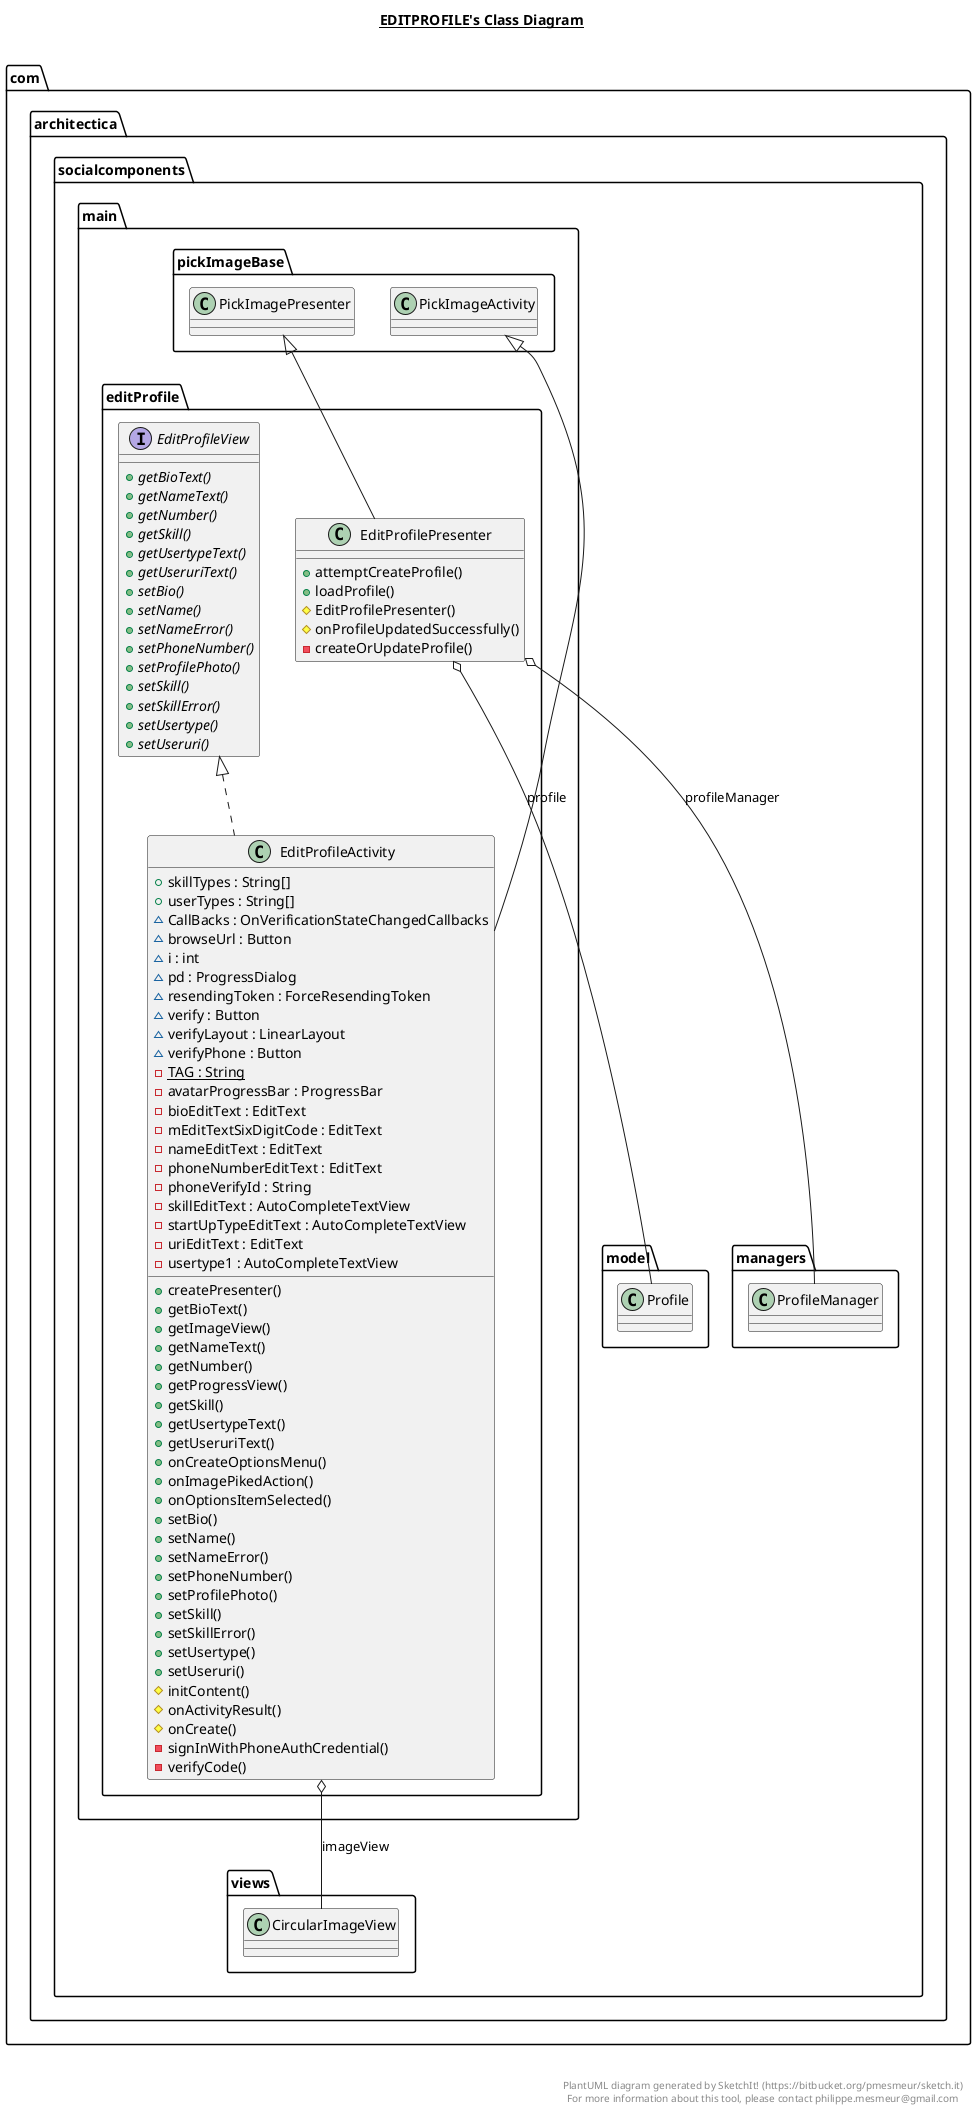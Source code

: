 @startuml

title __EDITPROFILE's Class Diagram__\n

  namespace com.architectica.socialcomponents {
    namespace main.editProfile {
      class com.architectica.socialcomponents.main.editProfile.EditProfileActivity {
          + skillTypes : String[]
          + userTypes : String[]
          ~ CallBacks : OnVerificationStateChangedCallbacks
          ~ browseUrl : Button
          ~ i : int
          ~ pd : ProgressDialog
          ~ resendingToken : ForceResendingToken
          ~ verify : Button
          ~ verifyLayout : LinearLayout
          ~ verifyPhone : Button
          {static} - TAG : String
          - avatarProgressBar : ProgressBar
          - bioEditText : EditText
          - mEditTextSixDigitCode : EditText
          - nameEditText : EditText
          - phoneNumberEditText : EditText
          - phoneVerifyId : String
          - skillEditText : AutoCompleteTextView
          - startUpTypeEditText : AutoCompleteTextView
          - uriEditText : EditText
          - usertype1 : AutoCompleteTextView
          + createPresenter()
          + getBioText()
          + getImageView()
          + getNameText()
          + getNumber()
          + getProgressView()
          + getSkill()
          + getUsertypeText()
          + getUseruriText()
          + onCreateOptionsMenu()
          + onImagePikedAction()
          + onOptionsItemSelected()
          + setBio()
          + setName()
          + setNameError()
          + setPhoneNumber()
          + setProfilePhoto()
          + setSkill()
          + setSkillError()
          + setUsertype()
          + setUseruri()
          # initContent()
          # onActivityResult()
          # onCreate()
          - signInWithPhoneAuthCredential()
          - verifyCode()
      }
    }
  }
  

  namespace com.architectica.socialcomponents {
    namespace main.editProfile {
      class com.architectica.socialcomponents.main.editProfile.EditProfilePresenter {
          + attemptCreateProfile()
          + loadProfile()
          # EditProfilePresenter()
          # onProfileUpdatedSuccessfully()
          - createOrUpdateProfile()
      }
    }
  }
  

  namespace com.architectica.socialcomponents {
    namespace main.editProfile {
      interface com.architectica.socialcomponents.main.editProfile.EditProfileView {
          {abstract} + getBioText()
          {abstract} + getNameText()
          {abstract} + getNumber()
          {abstract} + getSkill()
          {abstract} + getUsertypeText()
          {abstract} + getUseruriText()
          {abstract} + setBio()
          {abstract} + setName()
          {abstract} + setNameError()
          {abstract} + setPhoneNumber()
          {abstract} + setProfilePhoto()
          {abstract} + setSkill()
          {abstract} + setSkillError()
          {abstract} + setUsertype()
          {abstract} + setUseruri()
      }
    }
  }
  

  com.architectica.socialcomponents.main.editProfile.EditProfileActivity .up.|> com.architectica.socialcomponents.main.editProfile.EditProfileView
  com.architectica.socialcomponents.main.editProfile.EditProfileActivity -up-|> com.architectica.socialcomponents.main.pickImageBase.PickImageActivity
  com.architectica.socialcomponents.main.editProfile.EditProfileActivity o-- com.architectica.socialcomponents.views.CircularImageView : imageView
  com.architectica.socialcomponents.main.editProfile.EditProfilePresenter -up-|> com.architectica.socialcomponents.main.pickImageBase.PickImagePresenter
  com.architectica.socialcomponents.main.editProfile.EditProfilePresenter o-- com.architectica.socialcomponents.model.Profile : profile
  com.architectica.socialcomponents.main.editProfile.EditProfilePresenter o-- com.architectica.socialcomponents.managers.ProfileManager : profileManager


right footer


PlantUML diagram generated by SketchIt! (https://bitbucket.org/pmesmeur/sketch.it)
For more information about this tool, please contact philippe.mesmeur@gmail.com
endfooter

@enduml
